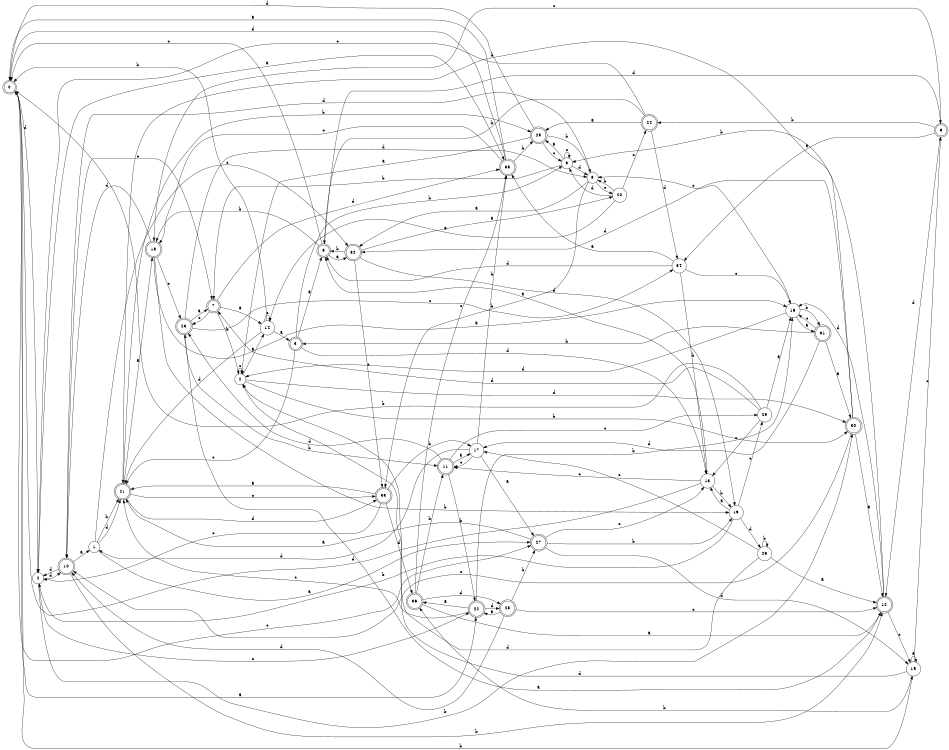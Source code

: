 digraph n30_10 {
__start0 [label="" shape="none"];

rankdir=LR;
size="8,5";

s0 [style="rounded,filled", color="black", fillcolor="white" shape="doublecircle", label="0"];
s1 [style="filled", color="black", fillcolor="white" shape="circle", label="1"];
s2 [style="filled", color="black", fillcolor="white" shape="circle", label="2"];
s3 [style="rounded,filled", color="black", fillcolor="white" shape="doublecircle", label="3"];
s4 [style="filled", color="black", fillcolor="white" shape="circle", label="4"];
s5 [style="rounded,filled", color="black", fillcolor="white" shape="doublecircle", label="5"];
s6 [style="rounded,filled", color="black", fillcolor="white" shape="doublecircle", label="6"];
s7 [style="rounded,filled", color="black", fillcolor="white" shape="doublecircle", label="7"];
s8 [style="filled", color="black", fillcolor="white" shape="circle", label="8"];
s9 [style="filled", color="black", fillcolor="white" shape="circle", label="9"];
s10 [style="rounded,filled", color="black", fillcolor="white" shape="doublecircle", label="10"];
s11 [style="rounded,filled", color="black", fillcolor="white" shape="doublecircle", label="11"];
s12 [style="rounded,filled", color="black", fillcolor="white" shape="doublecircle", label="12"];
s13 [style="filled", color="black", fillcolor="white" shape="circle", label="13"];
s14 [style="filled", color="black", fillcolor="white" shape="circle", label="14"];
s15 [style="filled", color="black", fillcolor="white" shape="circle", label="15"];
s16 [style="filled", color="black", fillcolor="white" shape="circle", label="16"];
s17 [style="filled", color="black", fillcolor="white" shape="circle", label="17"];
s18 [style="rounded,filled", color="black", fillcolor="white" shape="doublecircle", label="18"];
s19 [style="filled", color="black", fillcolor="white" shape="circle", label="19"];
s20 [style="filled", color="black", fillcolor="white" shape="circle", label="20"];
s21 [style="rounded,filled", color="black", fillcolor="white" shape="doublecircle", label="21"];
s22 [style="rounded,filled", color="black", fillcolor="white" shape="doublecircle", label="22"];
s23 [style="rounded,filled", color="black", fillcolor="white" shape="doublecircle", label="23"];
s24 [style="rounded,filled", color="black", fillcolor="white" shape="doublecircle", label="24"];
s25 [style="rounded,filled", color="black", fillcolor="white" shape="doublecircle", label="25"];
s26 [style="filled", color="black", fillcolor="white" shape="circle", label="26"];
s27 [style="rounded,filled", color="black", fillcolor="white" shape="doublecircle", label="27"];
s28 [style="rounded,filled", color="black", fillcolor="white" shape="doublecircle", label="28"];
s29 [style="filled", color="black", fillcolor="white" shape="circle", label="29"];
s30 [style="rounded,filled", color="black", fillcolor="white" shape="doublecircle", label="30"];
s31 [style="rounded,filled", color="black", fillcolor="white" shape="doublecircle", label="31"];
s32 [style="rounded,filled", color="black", fillcolor="white" shape="doublecircle", label="32"];
s33 [style="rounded,filled", color="black", fillcolor="white" shape="doublecircle", label="33"];
s34 [style="filled", color="black", fillcolor="white" shape="circle", label="34"];
s35 [style="rounded,filled", color="black", fillcolor="white" shape="doublecircle", label="35"];
s36 [style="rounded,filled", color="black", fillcolor="white" shape="doublecircle", label="36"];
s0 -> s22 [label="a"];
s0 -> s15 [label="b"];
s0 -> s27 [label="c"];
s0 -> s4 [label="d"];
s1 -> s27 [label="a"];
s1 -> s21 [label="b"];
s1 -> s32 [label="c"];
s1 -> s21 [label="d"];
s2 -> s14 [label="a"];
s2 -> s30 [label="b"];
s2 -> s2 [label="c"];
s2 -> s30 [label="d"];
s3 -> s5 [label="a"];
s3 -> s9 [label="b"];
s3 -> s21 [label="c"];
s3 -> s13 [label="d"];
s4 -> s35 [label="a"];
s4 -> s30 [label="b"];
s4 -> s22 [label="c"];
s4 -> s10 [label="d"];
s5 -> s32 [label="a"];
s5 -> s18 [label="b"];
s5 -> s0 [label="c"];
s5 -> s6 [label="d"];
s6 -> s34 [label="a"];
s6 -> s24 [label="b"];
s6 -> s18 [label="c"];
s6 -> s12 [label="d"];
s7 -> s14 [label="a"];
s7 -> s2 [label="b"];
s7 -> s23 [label="c"];
s7 -> s35 [label="d"];
s8 -> s32 [label="a"];
s8 -> s33 [label="b"];
s8 -> s20 [label="c"];
s8 -> s10 [label="d"];
s9 -> s25 [label="a"];
s9 -> s7 [label="b"];
s9 -> s9 [label="c"];
s9 -> s8 [label="d"];
s10 -> s1 [label="a"];
s10 -> s12 [label="b"];
s10 -> s7 [label="c"];
s10 -> s4 [label="d"];
s11 -> s17 [label="a"];
s11 -> s22 [label="b"];
s11 -> s29 [label="c"];
s11 -> s23 [label="d"];
s12 -> s23 [label="a"];
s12 -> s9 [label="b"];
s12 -> s15 [label="c"];
s12 -> s16 [label="d"];
s13 -> s5 [label="a"];
s13 -> s19 [label="b"];
s13 -> s11 [label="c"];
s13 -> s0 [label="d"];
s14 -> s3 [label="a"];
s14 -> s0 [label="b"];
s14 -> s14 [label="c"];
s14 -> s21 [label="d"];
s15 -> s15 [label="a"];
s15 -> s36 [label="b"];
s15 -> s6 [label="c"];
s15 -> s2 [label="d"];
s16 -> s31 [label="a"];
s16 -> s31 [label="b"];
s16 -> s8 [label="c"];
s16 -> s2 [label="d"];
s17 -> s27 [label="a"];
s17 -> s35 [label="b"];
s17 -> s11 [label="c"];
s17 -> s1 [label="d"];
s18 -> s16 [label="a"];
s18 -> s19 [label="b"];
s18 -> s23 [label="c"];
s18 -> s10 [label="d"];
s19 -> s13 [label="a"];
s19 -> s4 [label="b"];
s19 -> s29 [label="c"];
s19 -> s26 [label="d"];
s20 -> s14 [label="a"];
s20 -> s8 [label="b"];
s20 -> s24 [label="c"];
s20 -> s9 [label="d"];
s21 -> s18 [label="a"];
s21 -> s25 [label="b"];
s21 -> s33 [label="c"];
s21 -> s33 [label="d"];
s22 -> s36 [label="a"];
s22 -> s16 [label="b"];
s22 -> s21 [label="c"];
s22 -> s28 [label="d"];
s23 -> s7 [label="a"];
s23 -> s11 [label="b"];
s23 -> s34 [label="c"];
s23 -> s8 [label="d"];
s24 -> s25 [label="a"];
s24 -> s5 [label="b"];
s24 -> s4 [label="c"];
s24 -> s34 [label="d"];
s25 -> s2 [label="a"];
s25 -> s8 [label="b"];
s25 -> s9 [label="c"];
s25 -> s0 [label="d"];
s26 -> s12 [label="a"];
s26 -> s26 [label="b"];
s26 -> s17 [label="c"];
s26 -> s2 [label="d"];
s27 -> s21 [label="a"];
s27 -> s19 [label="b"];
s27 -> s13 [label="c"];
s27 -> s15 [label="d"];
s28 -> s22 [label="a"];
s28 -> s27 [label="b"];
s28 -> s12 [label="c"];
s28 -> s10 [label="d"];
s29 -> s16 [label="a"];
s29 -> s0 [label="b"];
s29 -> s13 [label="c"];
s29 -> s7 [label="d"];
s30 -> s12 [label="a"];
s30 -> s21 [label="b"];
s30 -> s10 [label="c"];
s30 -> s32 [label="d"];
s31 -> s30 [label="a"];
s31 -> s3 [label="b"];
s31 -> s16 [label="c"];
s31 -> s17 [label="d"];
s32 -> s20 [label="a"];
s32 -> s5 [label="b"];
s32 -> s33 [label="c"];
s32 -> s19 [label="d"];
s33 -> s21 [label="a"];
s33 -> s17 [label="b"];
s33 -> s4 [label="c"];
s33 -> s36 [label="d"];
s34 -> s35 [label="a"];
s34 -> s13 [label="b"];
s34 -> s16 [label="c"];
s34 -> s5 [label="d"];
s35 -> s0 [label="a"];
s35 -> s25 [label="b"];
s35 -> s18 [label="c"];
s35 -> s0 [label="d"];
s36 -> s12 [label="a"];
s36 -> s11 [label="b"];
s36 -> s35 [label="c"];
s36 -> s28 [label="d"];

}